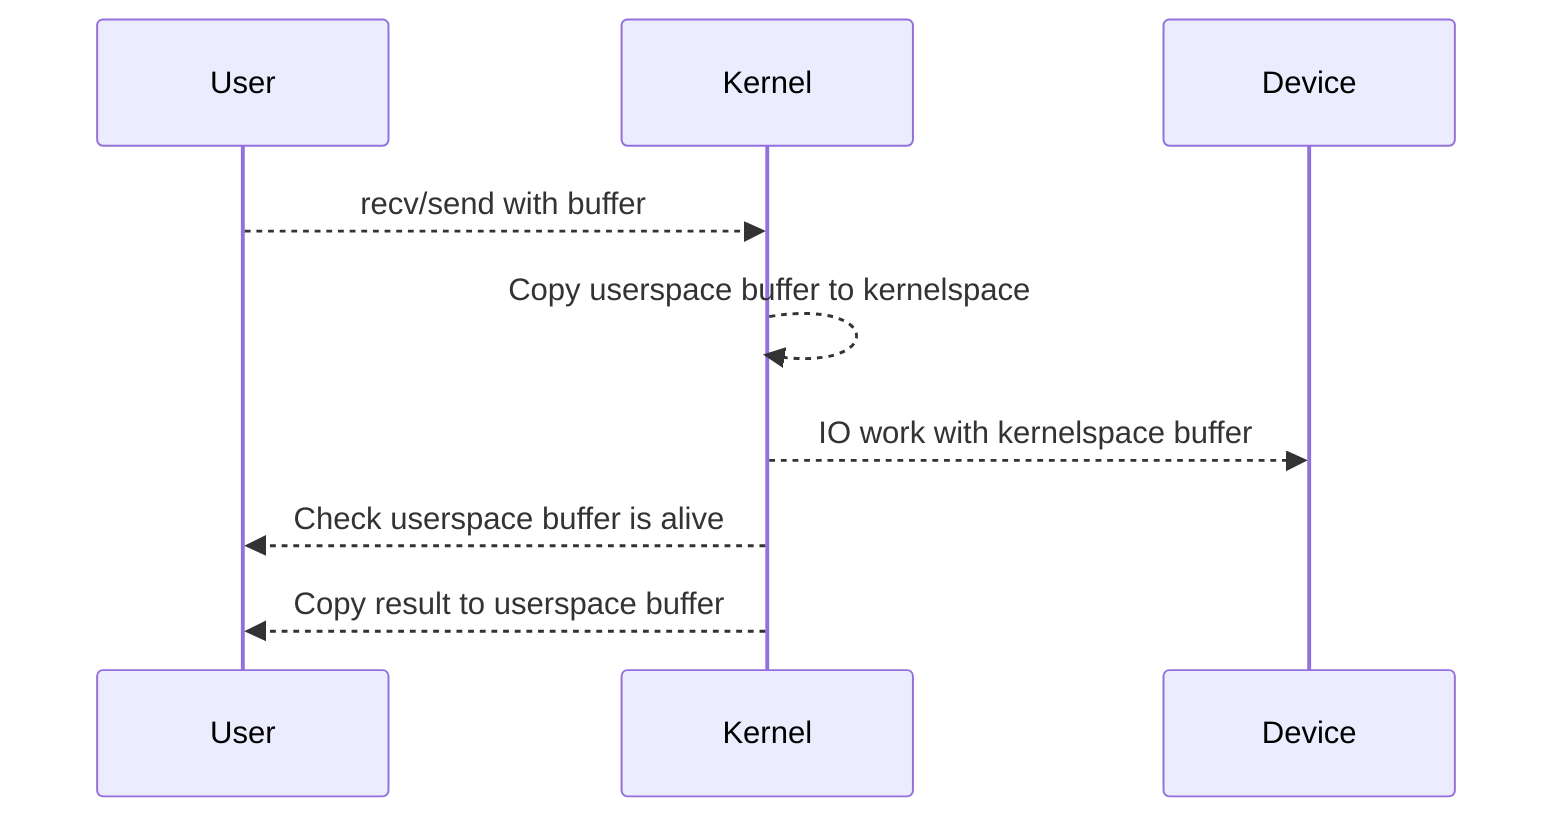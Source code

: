 sequenceDiagram
  User-->>Kernel: recv/send with buffer
  Kernel-->>Kernel: Copy userspace buffer to kernelspace
  Kernel-->>Device: IO work with kernelspace buffer
  Kernel-->>User: Check userspace buffer is alive
  Kernel-->>User: Copy result to userspace buffer
